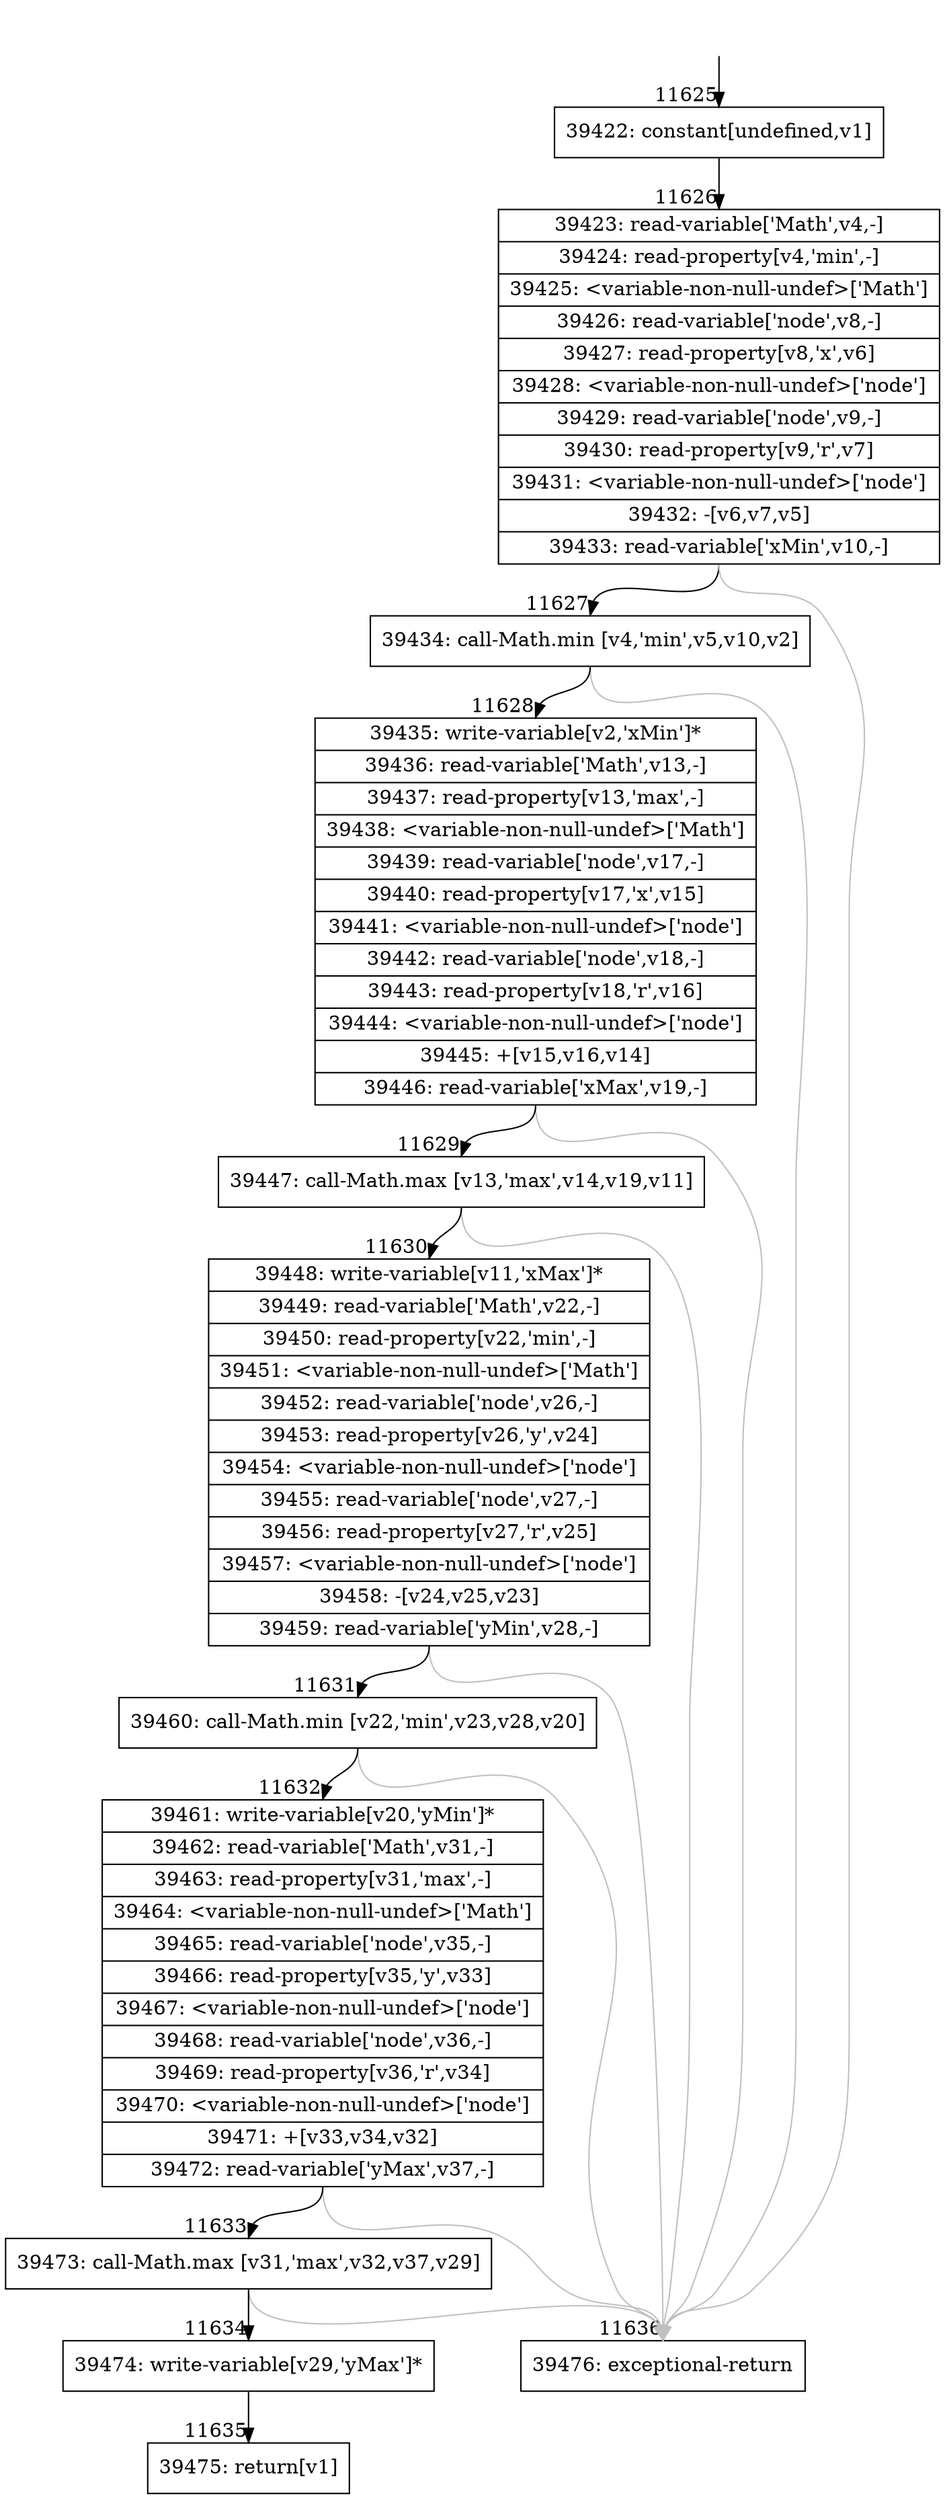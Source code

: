 digraph {
rankdir="TD"
BB_entry1078[shape=none,label=""];
BB_entry1078 -> BB11625 [tailport=s, headport=n, headlabel="    11625"]
BB11625 [shape=record label="{39422: constant[undefined,v1]}" ] 
BB11625 -> BB11626 [tailport=s, headport=n, headlabel="      11626"]
BB11626 [shape=record label="{39423: read-variable['Math',v4,-]|39424: read-property[v4,'min',-]|39425: \<variable-non-null-undef\>['Math']|39426: read-variable['node',v8,-]|39427: read-property[v8,'x',v6]|39428: \<variable-non-null-undef\>['node']|39429: read-variable['node',v9,-]|39430: read-property[v9,'r',v7]|39431: \<variable-non-null-undef\>['node']|39432: -[v6,v7,v5]|39433: read-variable['xMin',v10,-]}" ] 
BB11626 -> BB11627 [tailport=s, headport=n, headlabel="      11627"]
BB11626 -> BB11636 [tailport=s, headport=n, color=gray, headlabel="      11636"]
BB11627 [shape=record label="{39434: call-Math.min [v4,'min',v5,v10,v2]}" ] 
BB11627 -> BB11628 [tailport=s, headport=n, headlabel="      11628"]
BB11627 -> BB11636 [tailport=s, headport=n, color=gray]
BB11628 [shape=record label="{39435: write-variable[v2,'xMin']*|39436: read-variable['Math',v13,-]|39437: read-property[v13,'max',-]|39438: \<variable-non-null-undef\>['Math']|39439: read-variable['node',v17,-]|39440: read-property[v17,'x',v15]|39441: \<variable-non-null-undef\>['node']|39442: read-variable['node',v18,-]|39443: read-property[v18,'r',v16]|39444: \<variable-non-null-undef\>['node']|39445: +[v15,v16,v14]|39446: read-variable['xMax',v19,-]}" ] 
BB11628 -> BB11629 [tailport=s, headport=n, headlabel="      11629"]
BB11628 -> BB11636 [tailport=s, headport=n, color=gray]
BB11629 [shape=record label="{39447: call-Math.max [v13,'max',v14,v19,v11]}" ] 
BB11629 -> BB11630 [tailport=s, headport=n, headlabel="      11630"]
BB11629 -> BB11636 [tailport=s, headport=n, color=gray]
BB11630 [shape=record label="{39448: write-variable[v11,'xMax']*|39449: read-variable['Math',v22,-]|39450: read-property[v22,'min',-]|39451: \<variable-non-null-undef\>['Math']|39452: read-variable['node',v26,-]|39453: read-property[v26,'y',v24]|39454: \<variable-non-null-undef\>['node']|39455: read-variable['node',v27,-]|39456: read-property[v27,'r',v25]|39457: \<variable-non-null-undef\>['node']|39458: -[v24,v25,v23]|39459: read-variable['yMin',v28,-]}" ] 
BB11630 -> BB11631 [tailport=s, headport=n, headlabel="      11631"]
BB11630 -> BB11636 [tailport=s, headport=n, color=gray]
BB11631 [shape=record label="{39460: call-Math.min [v22,'min',v23,v28,v20]}" ] 
BB11631 -> BB11632 [tailport=s, headport=n, headlabel="      11632"]
BB11631 -> BB11636 [tailport=s, headport=n, color=gray]
BB11632 [shape=record label="{39461: write-variable[v20,'yMin']*|39462: read-variable['Math',v31,-]|39463: read-property[v31,'max',-]|39464: \<variable-non-null-undef\>['Math']|39465: read-variable['node',v35,-]|39466: read-property[v35,'y',v33]|39467: \<variable-non-null-undef\>['node']|39468: read-variable['node',v36,-]|39469: read-property[v36,'r',v34]|39470: \<variable-non-null-undef\>['node']|39471: +[v33,v34,v32]|39472: read-variable['yMax',v37,-]}" ] 
BB11632 -> BB11633 [tailport=s, headport=n, headlabel="      11633"]
BB11632 -> BB11636 [tailport=s, headport=n, color=gray]
BB11633 [shape=record label="{39473: call-Math.max [v31,'max',v32,v37,v29]}" ] 
BB11633 -> BB11634 [tailport=s, headport=n, headlabel="      11634"]
BB11633 -> BB11636 [tailport=s, headport=n, color=gray]
BB11634 [shape=record label="{39474: write-variable[v29,'yMax']*}" ] 
BB11634 -> BB11635 [tailport=s, headport=n, headlabel="      11635"]
BB11635 [shape=record label="{39475: return[v1]}" ] 
BB11636 [shape=record label="{39476: exceptional-return}" ] 
//#$~ 6927
}
